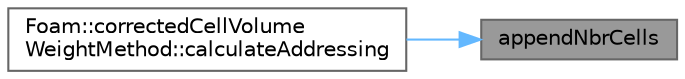 digraph "appendNbrCells"
{
 // LATEX_PDF_SIZE
  bgcolor="transparent";
  edge [fontname=Helvetica,fontsize=10,labelfontname=Helvetica,labelfontsize=10];
  node [fontname=Helvetica,fontsize=10,shape=box,height=0.2,width=0.4];
  rankdir="RL";
  Node1 [id="Node000001",label="appendNbrCells",height=0.2,width=0.4,color="gray40", fillcolor="grey60", style="filled", fontcolor="black",tooltip=" "];
  Node1 -> Node2 [id="edge1_Node000001_Node000002",dir="back",color="steelblue1",style="solid",tooltip=" "];
  Node2 [id="Node000002",label="Foam::correctedCellVolume\lWeightMethod::calculateAddressing",height=0.2,width=0.4,color="grey40", fillcolor="white", style="filled",URL="$classFoam_1_1correctedCellVolumeWeightMethod.html#a57c6bb0f1853f10205ba3a7299fcd319",tooltip=" "];
}
